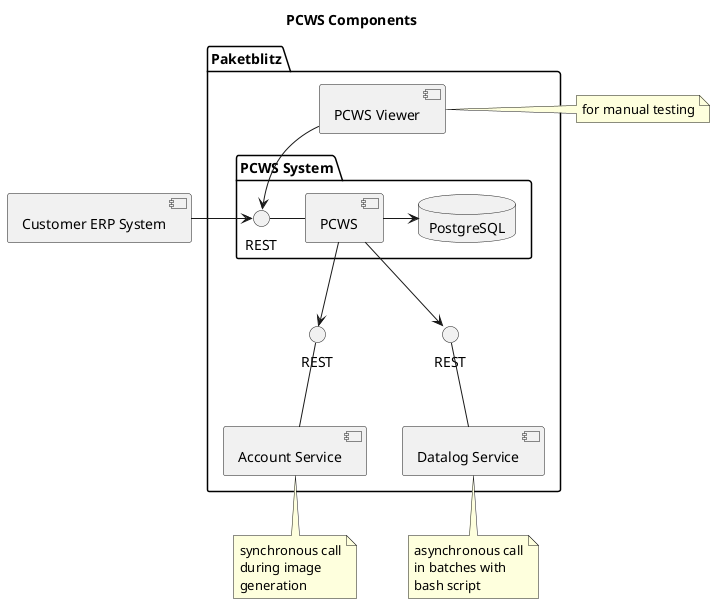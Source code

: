 @startuml

title PCWS Components

[Customer ERP System] as Customer

package "Paketblitz" {
  [PCWS Viewer] as PCWSViewer
  package "PCWS System" {
      interface "REST" as PCWSREST
      [PCWS]
      database "PostgreSQL"
  }
  interface "REST" as AccountServiceREST
  [Account Service] as AccountService
  interface "REST" as DatalogServiceREST
  [Datalog Service] as DatalogService
}

Customer -> PCWSREST
PCWSViewer --> PCWSREST
note left of PCWSViewer
  for manual testing
end note
PCWSREST - PCWS
PCWS -> PostgreSQL
PCWS --> AccountServiceREST
note bottom of AccountService
  synchronous call
  during image
  generation
end note
AccountServiceREST -- AccountService
PCWS --> DatalogServiceREST
note bottom of DatalogService
  asynchronous call
  in batches with
  bash script
end note
DatalogServiceREST -- DatalogService

@enduml